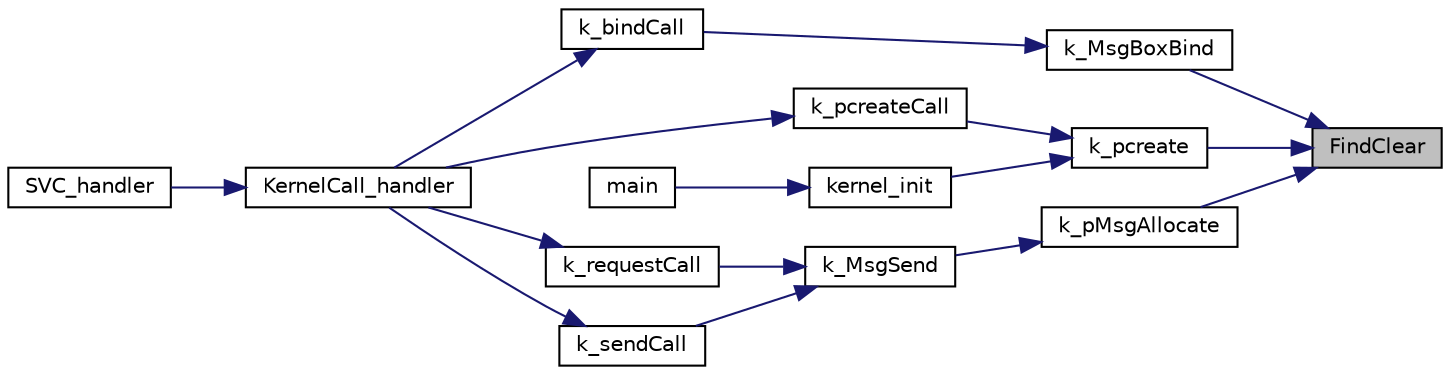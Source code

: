 digraph "FindClear"
{
 // LATEX_PDF_SIZE
  edge [fontname="Helvetica",fontsize="10",labelfontname="Helvetica",labelfontsize="10"];
  node [fontname="Helvetica",fontsize="10",shape=record];
  rankdir="RL";
  Node1 [label="FindClear",height=0.2,width=0.4,color="black", fillcolor="grey75", style="filled", fontcolor="black",tooltip="Finds The earliest cleared bit in bitmap."];
  Node1 -> Node2 [dir="back",color="midnightblue",fontsize="10",style="solid"];
  Node2 [label="k_MsgBoxBind",height=0.2,width=0.4,color="black", fillcolor="white", style="filled",URL="$k__messaging_8h.html#a5c0fa3b06d0ff458b24630c65eb335bb",tooltip="Binds a message box to a process."];
  Node2 -> Node3 [dir="back",color="midnightblue",fontsize="10",style="solid"];
  Node3 [label="k_bindCall",height=0.2,width=0.4,color="black", fillcolor="white", style="filled",URL="$k__handlers_8h.html#adf47b77fffe9facad2fdacefe28a2991",tooltip="Performs all operations required for binding a message box to running process."];
  Node3 -> Node4 [dir="back",color="midnightblue",fontsize="10",style="solid"];
  Node4 [label="KernelCall_handler",height=0.2,width=0.4,color="black", fillcolor="white", style="filled",URL="$k__handlers_8h.html#a53c69e53135737e747747a3a6eb8dd69",tooltip="Kernel Call Handler function."];
  Node4 -> Node5 [dir="back",color="midnightblue",fontsize="10",style="solid"];
  Node5 [label="SVC_handler",height=0.2,width=0.4,color="black", fillcolor="white", style="filled",URL="$k__handlers_8c.html#a5703d8fe19774bd873f7d7db5cd60242",tooltip="Supervisor Call trap handler."];
  Node1 -> Node6 [dir="back",color="midnightblue",fontsize="10",style="solid"];
  Node6 [label="k_pcreate",height=0.2,width=0.4,color="black", fillcolor="white", style="filled",URL="$k__processes_8h.html#a9ea70364f7d015c8df1b31ddeee0b13c",tooltip="Creates a process and registers it in kernel space."];
  Node6 -> Node7 [dir="back",color="midnightblue",fontsize="10",style="solid"];
  Node7 [label="k_pcreateCall",height=0.2,width=0.4,color="black", fillcolor="white", style="filled",URL="$k__handlers_8h.html#a727e88ff2dee6e3988e3887f8fc82d38",tooltip="Performs all operations required for process allocation."];
  Node7 -> Node4 [dir="back",color="midnightblue",fontsize="10",style="solid"];
  Node6 -> Node8 [dir="back",color="midnightblue",fontsize="10",style="solid"];
  Node8 [label="kernel_init",height=0.2,width=0.4,color="black", fillcolor="white", style="filled",URL="$k__handlers_8h.html#a3f19ffb1e6c83b6c0203fd69c0534437",tooltip="Initializes kernel data structures, drivers, and critical processes."];
  Node8 -> Node9 [dir="back",color="midnightblue",fontsize="10",style="solid"];
  Node9 [label="main",height=0.2,width=0.4,color="black", fillcolor="white", style="filled",URL="$main_8c.html#a840291bc02cba5474a4cb46a9b9566fe",tooltip="main.c"];
  Node1 -> Node10 [dir="back",color="midnightblue",fontsize="10",style="solid"];
  Node10 [label="k_pMsgAllocate",height=0.2,width=0.4,color="black", fillcolor="white", style="filled",URL="$k__messaging_8h.html#a0d9a71fc033e0800851d3fcd1d24a1b4",tooltip="Allocates message and fills its data and size."];
  Node10 -> Node11 [dir="back",color="midnightblue",fontsize="10",style="solid"];
  Node11 [label="k_MsgSend",height=0.2,width=0.4,color="black", fillcolor="white", style="filled",URL="$k__messaging_8h.html#a4102c8314e622c810fd8520210a4aa39",tooltip="Sends a message from one process to another."];
  Node11 -> Node12 [dir="back",color="midnightblue",fontsize="10",style="solid"];
  Node12 [label="k_requestCall",height=0.2,width=0.4,color="black", fillcolor="white", style="filled",URL="$k__handlers_8h.html#a868c3d8f4b853b0704586dc61488138e",tooltip="Performs all operations required to perform the request transaction between a message box belonging t..."];
  Node12 -> Node4 [dir="back",color="midnightblue",fontsize="10",style="solid"];
  Node11 -> Node13 [dir="back",color="midnightblue",fontsize="10",style="solid"];
  Node13 [label="k_sendCall",height=0.2,width=0.4,color="black", fillcolor="white", style="filled",URL="$k__handlers_8h.html#a1130306eda0cd5c78882a05d20d59831",tooltip="Performs all operations required to send a message from a message box belonging to the running proces..."];
  Node13 -> Node4 [dir="back",color="midnightblue",fontsize="10",style="solid"];
}
